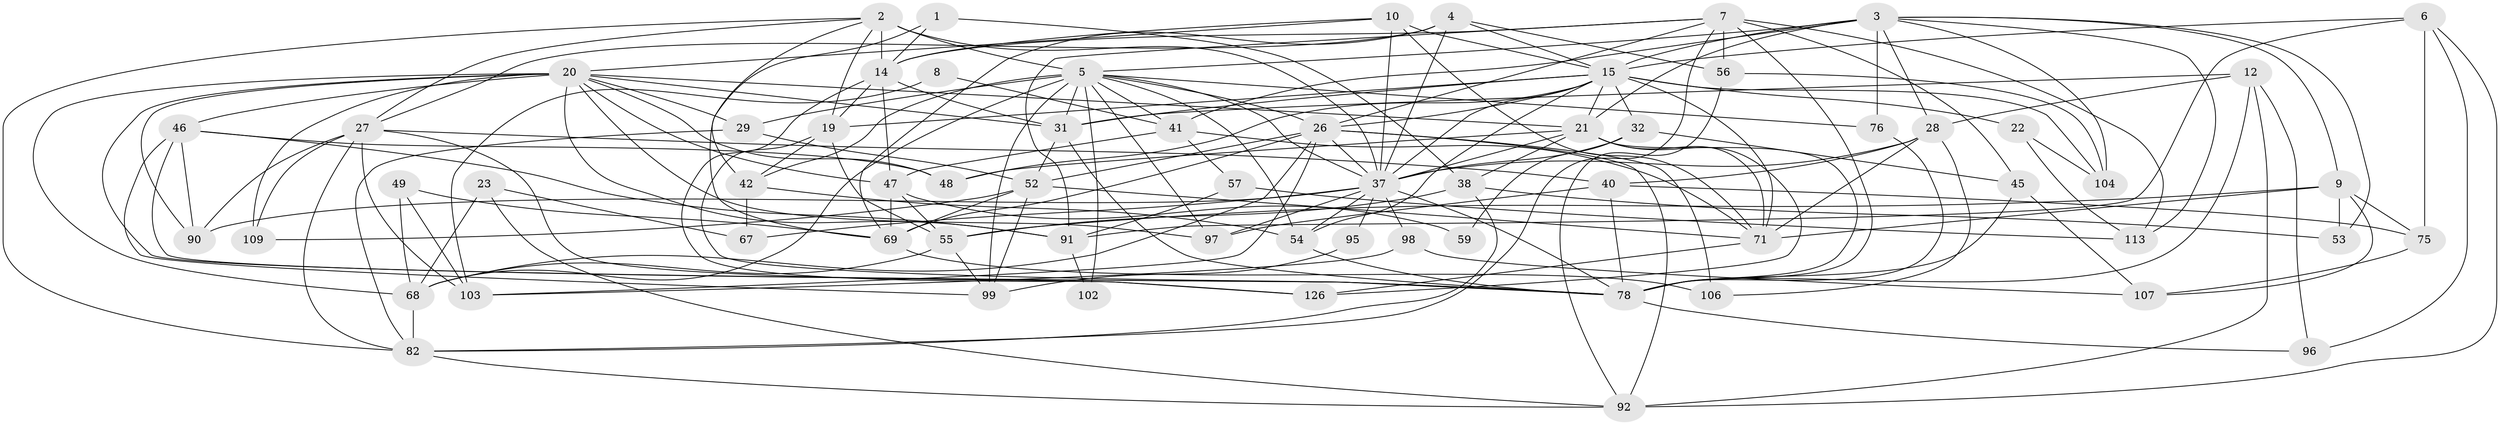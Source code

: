 // original degree distribution, {3: 0.2748091603053435, 4: 0.31297709923664124, 2: 0.09923664122137404, 6: 0.061068702290076333, 5: 0.20610687022900764, 7: 0.03816793893129771, 8: 0.007633587786259542}
// Generated by graph-tools (version 1.1) at 2025/18/03/04/25 18:18:36]
// undirected, 65 vertices, 185 edges
graph export_dot {
graph [start="1"]
  node [color=gray90,style=filled];
  1;
  2 [super="+17"];
  3 [super="+116+110+63"];
  4 [super="+30+131"];
  5 [super="+43+70"];
  6 [super="+34"];
  7 [super="+11+35"];
  8;
  9 [super="+58+13"];
  10 [super="+130"];
  12 [super="+16"];
  14 [super="+18"];
  15 [super="+25"];
  19 [super="+33"];
  20 [super="+36+125+84+50"];
  21 [super="+39+24+118"];
  22;
  23;
  26 [super="+79+100"];
  27 [super="+64"];
  28 [super="+81"];
  29;
  31 [super="+124+111"];
  32 [super="+77"];
  37 [super="+66+62"];
  38 [super="+105"];
  40 [super="+74"];
  41 [super="+65"];
  42;
  45;
  46 [super="+60"];
  47 [super="+80"];
  48;
  49;
  52 [super="+94"];
  53;
  54;
  55 [super="+85"];
  56 [super="+108"];
  57;
  59;
  67;
  68 [super="+87"];
  69 [super="+89"];
  71 [super="+121"];
  75 [super="+101"];
  76;
  78 [super="+86"];
  82 [super="+88"];
  90;
  91 [super="+114"];
  92;
  95;
  96;
  97;
  98;
  99;
  102;
  103;
  104;
  106;
  107;
  109;
  113;
  126;
  1 -- 14;
  1 -- 69;
  1 -- 38;
  2 -- 5 [weight=3];
  2 -- 27;
  2 -- 42;
  2 -- 19;
  2 -- 82;
  2 -- 14;
  2 -- 37 [weight=2];
  3 -- 104;
  3 -- 76;
  3 -- 5;
  3 -- 15 [weight=2];
  3 -- 28;
  3 -- 113;
  3 -- 21;
  3 -- 53;
  3 -- 9;
  3 -- 41;
  4 -- 27;
  4 -- 56 [weight=2];
  4 -- 15;
  4 -- 69;
  4 -- 37 [weight=2];
  5 -- 29;
  5 -- 97;
  5 -- 41;
  5 -- 42;
  5 -- 54;
  5 -- 99;
  5 -- 102;
  5 -- 26;
  5 -- 76;
  5 -- 31;
  5 -- 68;
  5 -- 37;
  6 -- 15;
  6 -- 96;
  6 -- 75;
  6 -- 92;
  6 -- 91;
  7 -- 56;
  7 -- 113;
  7 -- 26;
  7 -- 91;
  7 -- 45;
  7 -- 14;
  7 -- 78 [weight=2];
  7 -- 82;
  8 -- 103;
  8 -- 41;
  9 -- 107;
  9 -- 71;
  9 -- 53;
  9 -- 55;
  9 -- 75;
  10 -- 15;
  10 -- 37;
  10 -- 71;
  10 -- 14;
  10 -- 20;
  12 -- 96;
  12 -- 31;
  12 -- 92;
  12 -- 78;
  12 -- 28;
  14 -- 19;
  14 -- 31;
  14 -- 126;
  14 -- 47;
  15 -- 37;
  15 -- 71;
  15 -- 32;
  15 -- 104;
  15 -- 48;
  15 -- 22;
  15 -- 54;
  15 -- 31;
  15 -- 21;
  15 -- 19;
  15 -- 26;
  19 -- 42;
  19 -- 55;
  19 -- 78;
  20 -- 29;
  20 -- 47;
  20 -- 97;
  20 -- 78;
  20 -- 90;
  20 -- 21;
  20 -- 48;
  20 -- 68;
  20 -- 109;
  20 -- 46;
  20 -- 91;
  20 -- 31;
  21 -- 48 [weight=2];
  21 -- 126;
  21 -- 38;
  21 -- 71;
  21 -- 78;
  21 -- 37;
  22 -- 113;
  22 -- 104;
  23 -- 67;
  23 -- 92;
  23 -- 68;
  26 -- 52;
  26 -- 37;
  26 -- 106;
  26 -- 103;
  26 -- 92;
  26 -- 69;
  26 -- 68;
  27 -- 103;
  27 -- 109;
  27 -- 82;
  27 -- 90;
  27 -- 126;
  27 -- 40;
  28 -- 40;
  28 -- 106;
  28 -- 71;
  28 -- 37;
  29 -- 52;
  29 -- 82;
  31 -- 52;
  31 -- 78;
  32 -- 59;
  32 -- 45;
  32 -- 37;
  37 -- 54;
  37 -- 90;
  37 -- 97;
  37 -- 98;
  37 -- 67;
  37 -- 78;
  37 -- 95;
  38 -- 82;
  38 -- 53;
  38 -- 55;
  40 -- 75 [weight=2];
  40 -- 97;
  40 -- 78;
  41 -- 47;
  41 -- 71;
  41 -- 57;
  42 -- 54;
  42 -- 67;
  45 -- 107;
  45 -- 78;
  46 -- 91;
  46 -- 78 [weight=2];
  46 -- 48;
  46 -- 99;
  46 -- 90;
  47 -- 59;
  47 -- 55;
  47 -- 69;
  49 -- 69;
  49 -- 103;
  49 -- 68;
  52 -- 109;
  52 -- 99;
  52 -- 71;
  52 -- 69;
  54 -- 78;
  55 -- 99;
  55 -- 68;
  56 -- 104;
  56 -- 92;
  57 -- 113;
  57 -- 91;
  68 -- 82;
  69 -- 106;
  71 -- 126;
  75 -- 107;
  76 -- 78;
  78 -- 96;
  82 -- 92;
  91 -- 102;
  95 -- 99;
  98 -- 107;
  98 -- 103;
}
